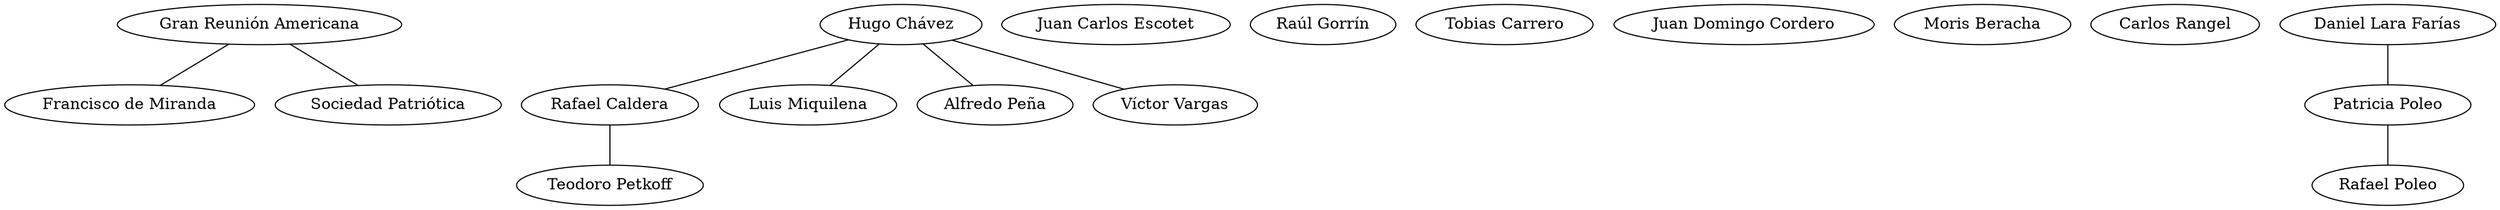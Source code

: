 // Copyright 2022, Antonio Alvarado Hernández

graph venezuela {
    subgraph politicians {
        sfdmre1 [
            label="Francisco de Miranda",
            full="Sebastián Francisco de Miranda y Rodríguez Espinoza",
            link="https://es.wikipedia.org/wiki/Francisco_de_Miranda",
        ];
        racr1 [
            label="Rafael Caldera",
            full="Rafael Antonio Caldera Rodríguez",
            link="https://es.wikipedia.org/wiki/Rafael_Caldera",
        ];
        hrcf1 [
            label="Hugo Chávez",
            full="Hugo Rafael Chávez Frías",
            link="https://es.wikipedia.org/wiki/Hugo_Chávez",
        ];
        lmmh1 [
            label="Luis Miquilena",
            full="Luis Manuel Miquilena Hernández",
            link="https://es.wikipedia.org/wiki/Luis_Miquilena",
        ];
        tpm1 [
            label="Teodoro Petkoff",
            full="Teodoro Petkoff Malek",
            link="https://es.wikipedia.org/wiki/Teodoro_Petkoff",
        ];
        aap1 [
            label="Alfredo Peña",
            full="Alfredo Antonio Peña",
            link="https://es.wikipedia.org/wiki/Alfredo_Peña_(político)",
        ];
    };

    subgraph bankers {
        vvi1 [
            label="Víctor Vargas",
            full="Víctor Vargas Irausquín",
            link="https://es.wikipedia.org/wiki/Víctor_Vargas",
        ];
        jcer1 [
            label="Juan Carlos Escotet",
            full="Juan Carlos Escotet Rodríguez",
            link="https://es.wikipedia.org/wiki/Juan_Carlos_Escotet",
        ];
    };

    subgraph entrepreneurs  {
        rgb1 [
            label="Raúl Gorrín",
            full="Raúl Gorrín Belisario",
            link="https://es.wikipedia.org/wiki/Raúl_Gorrín",
        ];
        tcn1 [
            label="Tobias Carrero",
            full="Tobías Carrero Nácar",
            link="https://es.wikipedia.org/wiki/Tobías_Carrero_Nácar"
        ];
        jdc1 [
            label="Juan Domingo Cordero",
            full="Juan Domingo Cordero",
            link="https://poderopediave.org/persona/juan-domingo-cordero",
        ];
        mb1 [
            label="Moris Beracha",
            full="Moris Beracha",
            link="https://www.linkedin.com/in/morisberacha",
        ];
    };

    subgraph journalists {
        cerg1 [
            label="Carlos Rangel",
            full="Carlos Enrique Rangel Guevara",
            link="https://es.wikipedia.org/wiki/Carlos_Rangel",
        ];
        dllf1 [
            label="Daniel Lara Farías",
            full="Daniel Libardo Lara Farías",
            link="https://www.facebook.com/DLaraFTV",
        ];
        pp1 [
            label="Patricia Poleo",
            full="Patricia Poleo",
            link="https://es.wikipedia.org/wiki/Patricia_Poleo",
        ];
        rdpi1 [
            label="Rafael Poleo",
            full="Rafael David Poleo Isava",
            link="https://es.wikipedia.org/wiki/Rafael_Poleo",
        ];
    };

    subgraph organizations {
        gra1 [
            label="Gran Reunión Americana",
            link="https://es.wikipedia.org/wiki/Logia_Lautaro",
        ];
        sp1 [
            label="Sociedad Patriótica",
            link="https://es.wikipedia.org/wiki/Sociedad_Patriótica_(Venezuela)",
        ];

        gra1 -- sp1;
    };

    gra1 -- sfdmre1;

    hrcf1 -- aap1
    hrcf1 -- racr1
    hrcf1 -- lmmh1;
    hrcf1 -- vvi1;
    racr1 -- tpm1
    dllf1 -- pp1;
    pp1 -- rdpi1;
}
